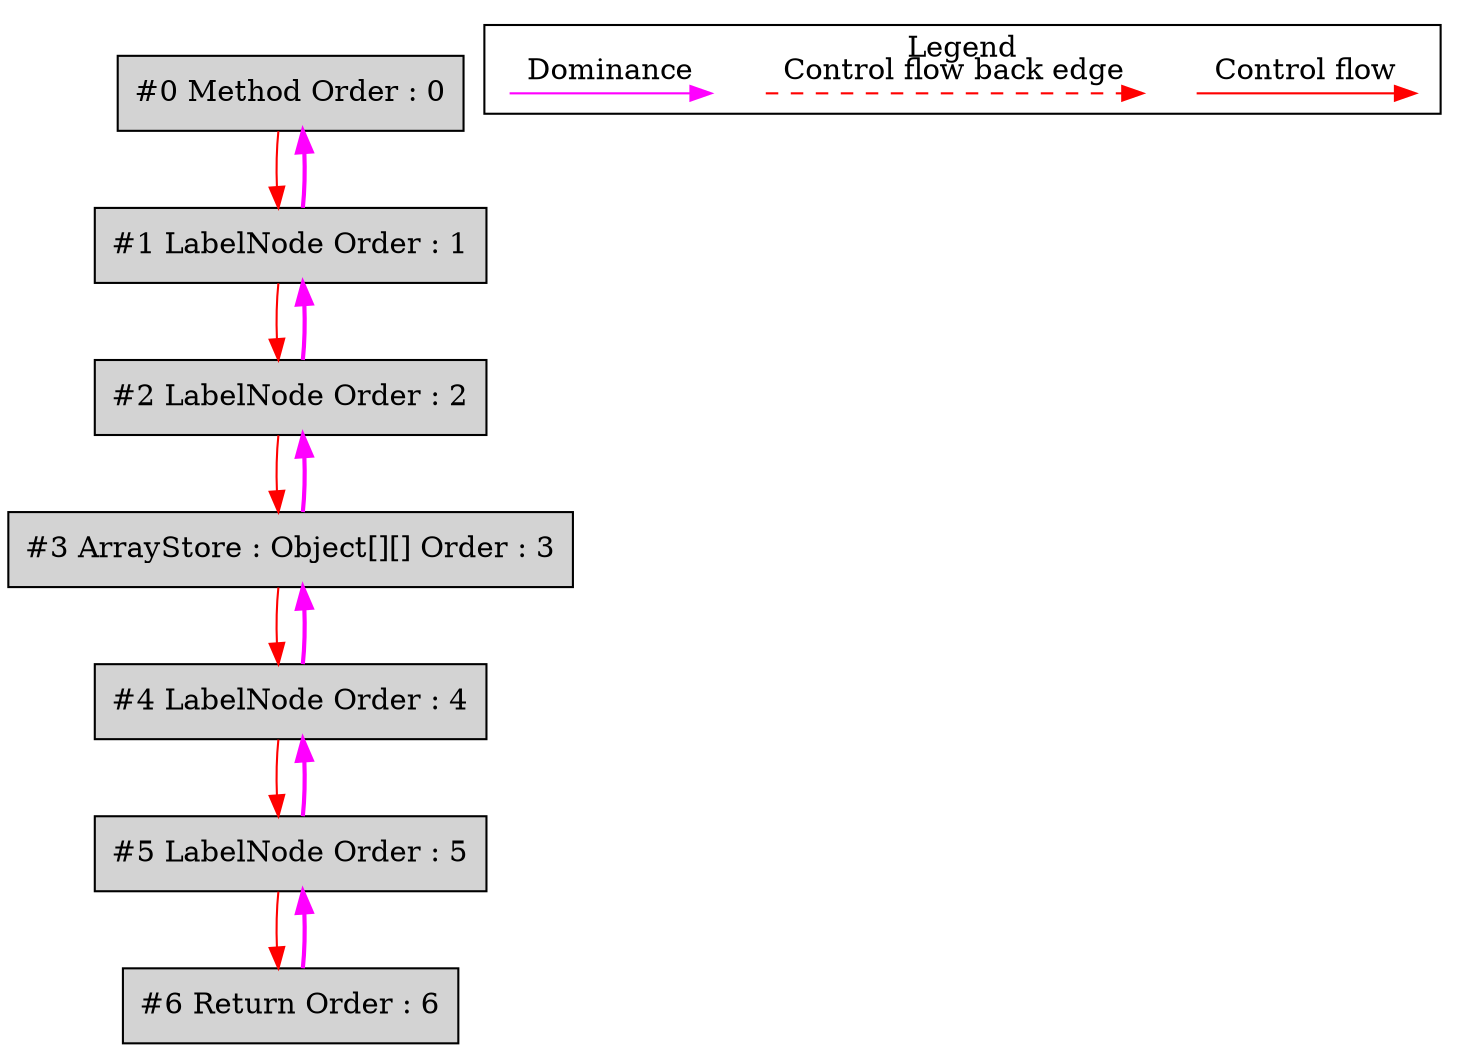 digraph debugoutput {
 ordering="in";
 node0[label="#0 Method Order : 0",shape=box, fillcolor=lightgrey, style=filled];
 node1[label="#1 LabelNode Order : 1",shape=box, fillcolor=lightgrey, style=filled];
 node1 -> node0[dir="forward" color="fuchsia" penwidth="2"];
 node0 -> node1[labeldistance=2, color=red, fontcolor=red];
 node2[label="#2 LabelNode Order : 2",shape=box, fillcolor=lightgrey, style=filled];
 node2 -> node1[dir="forward" color="fuchsia" penwidth="2"];
 node1 -> node2[labeldistance=2, color=red, fontcolor=red];
 node3[label="#3 ArrayStore : Object[][] Order : 3",shape=box, fillcolor=lightgrey, style=filled];
 node3 -> node2[dir="forward" color="fuchsia" penwidth="2"];
 node2 -> node3[labeldistance=2, color=red, fontcolor=red];
 node4[label="#4 LabelNode Order : 4",shape=box, fillcolor=lightgrey, style=filled];
 node4 -> node3[dir="forward" color="fuchsia" penwidth="2"];
 node3 -> node4[labeldistance=2, color=red, fontcolor=red];
 node5[label="#5 LabelNode Order : 5",shape=box, fillcolor=lightgrey, style=filled];
 node5 -> node4[dir="forward" color="fuchsia" penwidth="2"];
 node4 -> node5[labeldistance=2, color=red, fontcolor=red];
 node6[label="#6 Return Order : 6",shape=box, fillcolor=lightgrey, style=filled];
 node6 -> node5[dir="forward" color="fuchsia" penwidth="2"];
 node5 -> node6[labeldistance=2, color=red, fontcolor=red];
 subgraph cluster_000 {
  label = "Legend";
  node [shape=point]
  {
   rank=same;
   c0 [style = invis];
   c1 [style = invis];
   c2 [style = invis];
   c3 [style = invis];
   d8 [style = invis];
   d9 [style = invis];

  }
  c0 -> c1 [label="Control flow", style=solid, color=red]
  c2 -> c3 [label="Control flow back edge", style=dashed, color=red]
  d8 -> d9 [label="Dominance", color=fuchsia, style=solid]
 }

}

